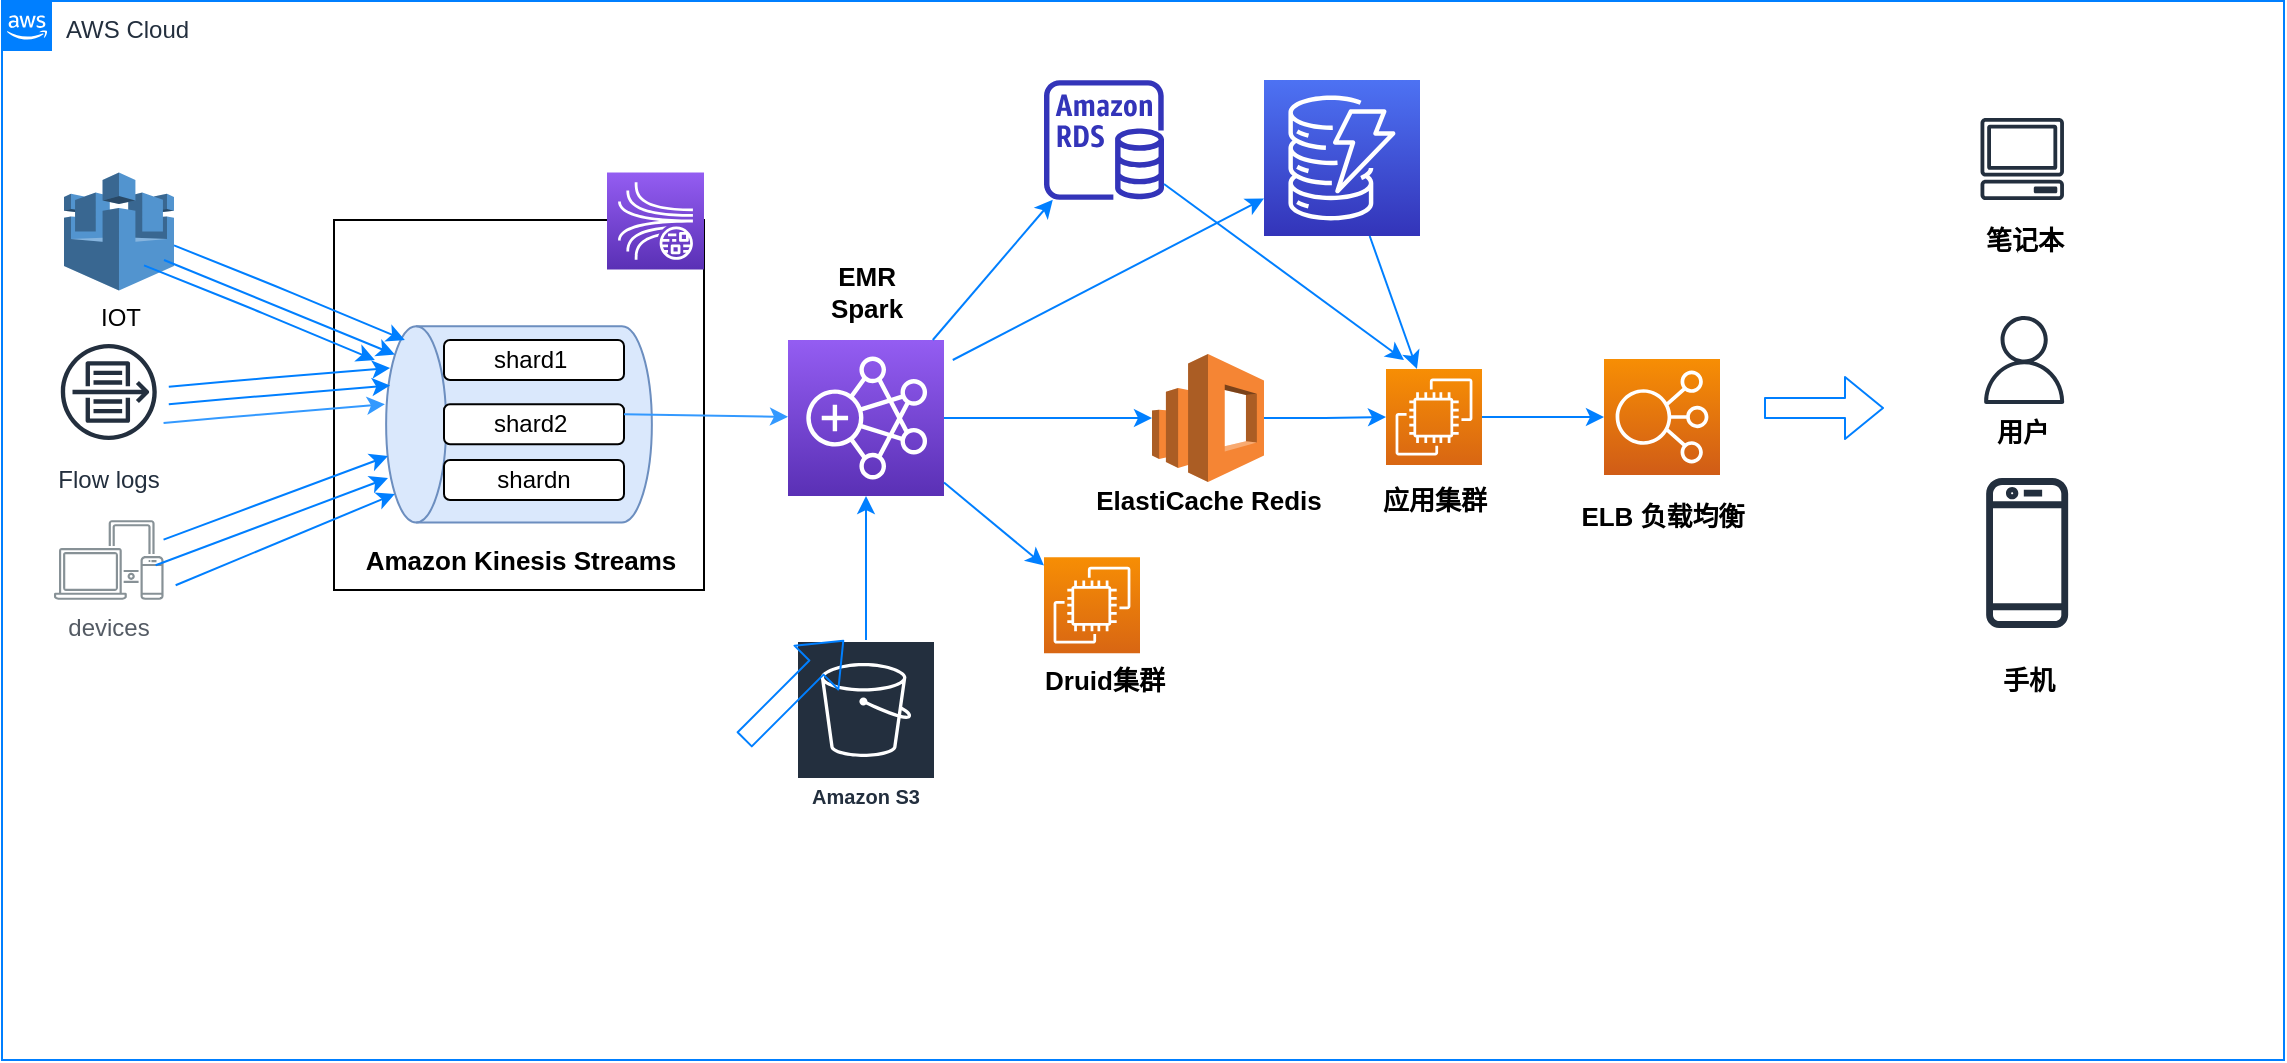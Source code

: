 <mxfile version="13.10.6" type="github">
  <diagram id="Ht1M8jgEwFfnCIfOTk4-" name="Page-1">
    <mxGraphModel dx="1422" dy="1589" grid="1" gridSize="10" guides="1" tooltips="1" connect="1" arrows="1" fold="1" page="1" pageScale="1" pageWidth="1169" pageHeight="827" math="0" shadow="0">
      <root>
        <mxCell id="0" />
        <mxCell id="1" parent="0" />
        <mxCell id="UEzPUAAOIrF-is8g5C7q-175" value="AWS Cloud" style="points=[[0,0],[0.25,0],[0.5,0],[0.75,0],[1,0],[1,0.25],[1,0.5],[1,0.75],[1,1],[0.75,1],[0.5,1],[0.25,1],[0,1],[0,0.75],[0,0.5],[0,0.25]];outlineConnect=0;gradientColor=none;html=1;whiteSpace=wrap;fontSize=12;fontStyle=0;shape=mxgraph.aws4.group;grIcon=mxgraph.aws4.group_aws_cloud_alt;fillColor=none;verticalAlign=top;align=left;spacingLeft=30;fontColor=#232F3E;dashed=0;labelBackgroundColor=#ffffff;strokeColor=#007FFF;" parent="1" vertex="1">
          <mxGeometry x="219" y="-789.5" width="1141" height="529.5" as="geometry" />
        </mxCell>
        <mxCell id="HUCPe4yx3zNtnyMMOo2C-3" value="IOT" style="outlineConnect=0;dashed=0;verticalLabelPosition=bottom;verticalAlign=top;align=center;html=1;shape=mxgraph.aws3.aws_iot;fillColor=#5294CF;gradientColor=none;" vertex="1" parent="1">
          <mxGeometry x="250" y="-703.75" width="55" height="59" as="geometry" />
        </mxCell>
        <mxCell id="HUCPe4yx3zNtnyMMOo2C-4" value="Flow logs" style="outlineConnect=0;fontColor=#232F3E;gradientColor=none;strokeColor=#232F3E;fillColor=#ffffff;dashed=0;verticalLabelPosition=bottom;verticalAlign=top;align=center;html=1;fontSize=12;fontStyle=0;aspect=fixed;shape=mxgraph.aws4.resourceIcon;resIcon=mxgraph.aws4.flow_logs;" vertex="1" parent="1">
          <mxGeometry x="242.39" y="-624" width="60" height="60" as="geometry" />
        </mxCell>
        <mxCell id="HUCPe4yx3zNtnyMMOo2C-53" value="" style="edgeStyle=orthogonalEdgeStyle;rounded=0;orthogonalLoop=1;jettySize=auto;html=1;strokeColor=#007FFF;fontSize=13;" edge="1" parent="1" source="HUCPe4yx3zNtnyMMOo2C-8" target="HUCPe4yx3zNtnyMMOo2C-43">
          <mxGeometry relative="1" as="geometry" />
        </mxCell>
        <mxCell id="HUCPe4yx3zNtnyMMOo2C-8" value="Amazon S3" style="outlineConnect=0;fontColor=#232F3E;gradientColor=none;strokeColor=#ffffff;fillColor=#232F3E;dashed=0;verticalLabelPosition=middle;verticalAlign=bottom;align=center;html=1;whiteSpace=wrap;fontSize=10;fontStyle=1;spacing=3;shape=mxgraph.aws4.productIcon;prIcon=mxgraph.aws4.s3;" vertex="1" parent="1">
          <mxGeometry x="616" y="-470" width="70" height="88" as="geometry" />
        </mxCell>
        <mxCell id="HUCPe4yx3zNtnyMMOo2C-10" value="&lt;br&gt;" style="whiteSpace=wrap;html=1;aspect=fixed;" vertex="1" parent="1">
          <mxGeometry x="385" y="-680" width="185" height="185" as="geometry" />
        </mxCell>
        <mxCell id="HUCPe4yx3zNtnyMMOo2C-9" value="" style="outlineConnect=0;fontColor=#232F3E;gradientColor=#945DF2;gradientDirection=north;fillColor=#5A30B5;strokeColor=#ffffff;dashed=0;verticalLabelPosition=bottom;verticalAlign=top;align=center;html=1;fontSize=12;fontStyle=0;aspect=fixed;shape=mxgraph.aws4.resourceIcon;resIcon=mxgraph.aws4.kinesis_data_streams;" vertex="1" parent="1">
          <mxGeometry x="521.5" y="-703.75" width="48.5" height="48.5" as="geometry" />
        </mxCell>
        <mxCell id="HUCPe4yx3zNtnyMMOo2C-23" value="devices" style="outlineConnect=0;gradientColor=none;fontColor=#545B64;strokeColor=none;fillColor=#879196;dashed=0;verticalLabelPosition=bottom;verticalAlign=top;align=center;html=1;fontSize=12;fontStyle=0;aspect=fixed;shape=mxgraph.aws4.illustration_devices;pointerEvents=1" vertex="1" parent="1">
          <mxGeometry x="244.99" y="-530" width="54.79" height="40" as="geometry" />
        </mxCell>
        <mxCell id="HUCPe4yx3zNtnyMMOo2C-29" value="" style="shape=cylinder3;whiteSpace=wrap;html=1;boundedLbl=1;backgroundOutline=1;size=15;rotation=-90;fillColor=#dae8fc;strokeColor=#6c8ebf;" vertex="1" parent="1">
          <mxGeometry x="428.44" y="-644.3" width="98.12" height="132.87" as="geometry" />
        </mxCell>
        <mxCell id="HUCPe4yx3zNtnyMMOo2C-15" value="shard1&amp;nbsp;" style="rounded=1;whiteSpace=wrap;html=1;" vertex="1" parent="1">
          <mxGeometry x="440" y="-620" width="90" height="20" as="geometry" />
        </mxCell>
        <mxCell id="HUCPe4yx3zNtnyMMOo2C-17" value="shard2&amp;nbsp;" style="rounded=1;whiteSpace=wrap;html=1;" vertex="1" parent="1">
          <mxGeometry x="440" y="-587.87" width="90" height="20" as="geometry" />
        </mxCell>
        <mxCell id="HUCPe4yx3zNtnyMMOo2C-16" value="shardn" style="rounded=1;whiteSpace=wrap;html=1;" vertex="1" parent="1">
          <mxGeometry x="440" y="-560" width="90" height="20" as="geometry" />
        </mxCell>
        <mxCell id="HUCPe4yx3zNtnyMMOo2C-30" value="" style="endArrow=classic;html=1;entryX=0.338;entryY=0.007;entryDx=0;entryDy=0;entryPerimeter=0;fillColor=#d5e8d4;strokeColor=#007FFF;" edge="1" parent="1" source="HUCPe4yx3zNtnyMMOo2C-23" target="HUCPe4yx3zNtnyMMOo2C-29">
          <mxGeometry width="50" height="50" relative="1" as="geometry">
            <mxPoint x="710" y="-410" as="sourcePoint" />
            <mxPoint x="760" y="-460" as="targetPoint" />
          </mxGeometry>
        </mxCell>
        <mxCell id="HUCPe4yx3zNtnyMMOo2C-31" value="" style="endArrow=classic;html=1;fillColor=#d5e8d4;entryX=0.226;entryY=0.007;entryDx=0;entryDy=0;entryPerimeter=0;strokeColor=#007FFF;" edge="1" parent="1" target="HUCPe4yx3zNtnyMMOo2C-29">
          <mxGeometry width="50" height="50" relative="1" as="geometry">
            <mxPoint x="295.82" y="-507.386" as="sourcePoint" />
            <mxPoint x="400" y="-540" as="targetPoint" />
          </mxGeometry>
        </mxCell>
        <mxCell id="HUCPe4yx3zNtnyMMOo2C-32" value="" style="endArrow=classic;html=1;entryX=0.145;entryY=0;entryDx=0;entryDy=4.35;entryPerimeter=0;fillColor=#d5e8d4;strokeColor=#007FFF;" edge="1" parent="1" target="HUCPe4yx3zNtnyMMOo2C-29">
          <mxGeometry width="50" height="50" relative="1" as="geometry">
            <mxPoint x="305.82" y="-497.386" as="sourcePoint" />
            <mxPoint x="405" y="-528" as="targetPoint" />
          </mxGeometry>
        </mxCell>
        <mxCell id="HUCPe4yx3zNtnyMMOo2C-33" value="" style="endArrow=classic;html=1;fillColor=#d5e8d4;entryX=0.787;entryY=0.015;entryDx=0;entryDy=0;entryPerimeter=0;strokeColor=#007FFF;" edge="1" parent="1" source="HUCPe4yx3zNtnyMMOo2C-4" target="HUCPe4yx3zNtnyMMOo2C-29">
          <mxGeometry width="50" height="50" relative="1" as="geometry">
            <mxPoint x="305.82" y="-497.386" as="sourcePoint" />
            <mxPoint x="410" y="-530" as="targetPoint" />
            <Array as="points">
              <mxPoint x="340" y="-600" />
            </Array>
          </mxGeometry>
        </mxCell>
        <mxCell id="HUCPe4yx3zNtnyMMOo2C-34" value="" style="endArrow=classic;html=1;fillColor=#d5e8d4;entryX=0.787;entryY=0.015;entryDx=0;entryDy=0;entryPerimeter=0;strokeColor=#007FFF;" edge="1" parent="1">
          <mxGeometry width="50" height="50" relative="1" as="geometry">
            <mxPoint x="302.39" y="-587.872" as="sourcePoint" />
            <mxPoint x="413.058" y="-597.235" as="targetPoint" />
            <Array as="points">
              <mxPoint x="340" y="-591.21" />
            </Array>
          </mxGeometry>
        </mxCell>
        <mxCell id="HUCPe4yx3zNtnyMMOo2C-35" value="" style="endArrow=classic;html=1;fillColor=#d5e8d4;entryX=0.787;entryY=0.015;entryDx=0;entryDy=0;entryPerimeter=0;strokeColor=#3399FF;" edge="1" parent="1">
          <mxGeometry width="50" height="50" relative="1" as="geometry">
            <mxPoint x="299.78" y="-578.502" as="sourcePoint" />
            <mxPoint x="410.448" y="-587.865" as="targetPoint" />
            <Array as="points">
              <mxPoint x="337.39" y="-581.84" />
            </Array>
          </mxGeometry>
        </mxCell>
        <mxCell id="HUCPe4yx3zNtnyMMOo2C-38" value="" style="endArrow=classic;html=1;entryX=0.855;entryY=0;entryDx=0;entryDy=4.35;entryPerimeter=0;fillColor=#d5e8d4;strokeColor=#007FFF;" edge="1" parent="1" target="HUCPe4yx3zNtnyMMOo2C-29">
          <mxGeometry width="50" height="50" relative="1" as="geometry">
            <mxPoint x="300" y="-660" as="sourcePoint" />
            <mxPoint x="760" y="-460" as="targetPoint" />
          </mxGeometry>
        </mxCell>
        <mxCell id="HUCPe4yx3zNtnyMMOo2C-39" value="" style="endArrow=classic;html=1;entryX=0.855;entryY=0;entryDx=0;entryDy=4.35;entryPerimeter=0;fillColor=#d5e8d4;strokeColor=#007FFF;" edge="1" parent="1">
          <mxGeometry width="50" height="50" relative="1" as="geometry">
            <mxPoint x="305" y="-667.3" as="sourcePoint" />
            <mxPoint x="420.415" y="-619.998" as="targetPoint" />
            <Array as="points">
              <mxPoint x="355" y="-647.3" />
            </Array>
          </mxGeometry>
        </mxCell>
        <mxCell id="HUCPe4yx3zNtnyMMOo2C-40" value="" style="endArrow=classic;html=1;entryX=0.855;entryY=0;entryDx=0;entryDy=4.35;entryPerimeter=0;fillColor=#d5e8d4;strokeColor=#007FFF;" edge="1" parent="1">
          <mxGeometry width="50" height="50" relative="1" as="geometry">
            <mxPoint x="290" y="-657.3" as="sourcePoint" />
            <mxPoint x="405.415" y="-609.998" as="targetPoint" />
            <Array as="points">
              <mxPoint x="340" y="-637.3" />
            </Array>
          </mxGeometry>
        </mxCell>
        <mxCell id="HUCPe4yx3zNtnyMMOo2C-42" value="&lt;b style=&quot;font-size: 13px;&quot;&gt;Amazon Kinesis Streams&lt;/b&gt;" style="text;html=1;resizable=0;autosize=1;align=center;verticalAlign=middle;points=[];fillColor=none;strokeColor=none;rounded=0;strokeWidth=3;fontSize=13;" vertex="1" parent="1">
          <mxGeometry x="392.5" y="-520" width="170" height="20" as="geometry" />
        </mxCell>
        <mxCell id="HUCPe4yx3zNtnyMMOo2C-70" value="" style="edgeStyle=orthogonalEdgeStyle;rounded=0;orthogonalLoop=1;jettySize=auto;html=1;strokeColor=#007FFF;fontSize=13;" edge="1" parent="1" source="HUCPe4yx3zNtnyMMOo2C-43" target="HUCPe4yx3zNtnyMMOo2C-66">
          <mxGeometry relative="1" as="geometry" />
        </mxCell>
        <mxCell id="HUCPe4yx3zNtnyMMOo2C-43" value="" style="outlineConnect=0;fontColor=#232F3E;gradientColor=#945DF2;gradientDirection=north;fillColor=#5A30B5;strokeColor=#ffffff;dashed=0;verticalLabelPosition=bottom;verticalAlign=top;align=center;html=1;fontSize=12;fontStyle=0;aspect=fixed;shape=mxgraph.aws4.resourceIcon;resIcon=mxgraph.aws4.emr;" vertex="1" parent="1">
          <mxGeometry x="612" y="-620" width="78" height="78" as="geometry" />
        </mxCell>
        <mxCell id="HUCPe4yx3zNtnyMMOo2C-44" value="" style="outlineConnect=0;fontColor=#232F3E;gradientColor=none;fillColor=#3334B9;strokeColor=none;dashed=0;verticalLabelPosition=bottom;verticalAlign=top;align=center;html=1;fontSize=12;fontStyle=0;aspect=fixed;pointerEvents=1;shape=mxgraph.aws4.rds_instance;" vertex="1" parent="1">
          <mxGeometry x="740" y="-750" width="60" height="60" as="geometry" />
        </mxCell>
        <mxCell id="HUCPe4yx3zNtnyMMOo2C-45" value="" style="endArrow=classic;html=1;fillColor=#d5e8d4;strokeColor=#3399FF;" edge="1" parent="1" target="HUCPe4yx3zNtnyMMOo2C-43">
          <mxGeometry width="50" height="50" relative="1" as="geometry">
            <mxPoint x="530.0" y="-582.822" as="sourcePoint" />
            <mxPoint x="640.668" y="-592.185" as="targetPoint" />
            <Array as="points" />
          </mxGeometry>
        </mxCell>
        <mxCell id="HUCPe4yx3zNtnyMMOo2C-47" value="&lt;b&gt;EMR&lt;br&gt;Spark&lt;br&gt;&lt;/b&gt;" style="text;html=1;resizable=0;autosize=1;align=center;verticalAlign=middle;points=[];fillColor=none;strokeColor=none;rounded=0;strokeWidth=3;fontSize=13;" vertex="1" parent="1">
          <mxGeometry x="626" y="-664" width="50" height="40" as="geometry" />
        </mxCell>
        <mxCell id="HUCPe4yx3zNtnyMMOo2C-50" value="&lt;b&gt;Druid集群&lt;br&gt;&lt;/b&gt;" style="text;html=1;resizable=0;autosize=1;align=center;verticalAlign=middle;points=[];fillColor=none;strokeColor=none;rounded=0;strokeWidth=3;fontSize=13;" vertex="1" parent="1">
          <mxGeometry x="730" y="-460" width="80" height="20" as="geometry" />
        </mxCell>
        <mxCell id="HUCPe4yx3zNtnyMMOo2C-56" value="" style="endArrow=classic;html=1;strokeColor=#007FFF;fontSize=13;" edge="1" parent="1" source="HUCPe4yx3zNtnyMMOo2C-43" target="HUCPe4yx3zNtnyMMOo2C-44">
          <mxGeometry width="50" height="50" relative="1" as="geometry">
            <mxPoint x="700" y="-594.75" as="sourcePoint" />
            <mxPoint x="750" y="-644.75" as="targetPoint" />
          </mxGeometry>
        </mxCell>
        <mxCell id="HUCPe4yx3zNtnyMMOo2C-57" value="" style="endArrow=classic;html=1;strokeColor=#007FFF;fontSize=13;" edge="1" parent="1" source="HUCPe4yx3zNtnyMMOo2C-43" target="HUCPe4yx3zNtnyMMOo2C-61">
          <mxGeometry width="50" height="50" relative="1" as="geometry">
            <mxPoint x="710" y="-584.75" as="sourcePoint" />
            <mxPoint x="736" y="-530" as="targetPoint" />
          </mxGeometry>
        </mxCell>
        <mxCell id="HUCPe4yx3zNtnyMMOo2C-59" value="&lt;b&gt;应用集群&lt;br&gt;&lt;/b&gt;" style="text;html=1;resizable=0;autosize=1;align=center;verticalAlign=middle;points=[];fillColor=none;strokeColor=none;rounded=0;strokeWidth=3;fontSize=13;" vertex="1" parent="1">
          <mxGeometry x="900" y="-550" width="70" height="20" as="geometry" />
        </mxCell>
        <mxCell id="HUCPe4yx3zNtnyMMOo2C-61" value="" style="outlineConnect=0;fontColor=#232F3E;gradientColor=#F78E04;gradientDirection=north;fillColor=#D86613;strokeColor=#ffffff;dashed=0;verticalLabelPosition=bottom;verticalAlign=top;align=center;html=1;fontSize=12;fontStyle=0;aspect=fixed;shape=mxgraph.aws4.resourceIcon;resIcon=mxgraph.aws4.ec2;fontFamily=Helvetica;" vertex="1" parent="1">
          <mxGeometry x="740" y="-511.43" width="48" height="48" as="geometry" />
        </mxCell>
        <mxCell id="HUCPe4yx3zNtnyMMOo2C-77" value="" style="edgeStyle=orthogonalEdgeStyle;rounded=0;orthogonalLoop=1;jettySize=auto;html=1;strokeColor=#007FFF;fontSize=13;" edge="1" parent="1" source="HUCPe4yx3zNtnyMMOo2C-62" target="HUCPe4yx3zNtnyMMOo2C-75">
          <mxGeometry relative="1" as="geometry" />
        </mxCell>
        <mxCell id="HUCPe4yx3zNtnyMMOo2C-62" value="" style="outlineConnect=0;fontColor=#232F3E;gradientColor=#F78E04;gradientDirection=north;fillColor=#D86613;strokeColor=#ffffff;dashed=0;verticalLabelPosition=bottom;verticalAlign=top;align=center;html=1;fontSize=12;fontStyle=0;aspect=fixed;shape=mxgraph.aws4.resourceIcon;resIcon=mxgraph.aws4.ec2;fontFamily=Helvetica;" vertex="1" parent="1">
          <mxGeometry x="911" y="-605.5" width="48" height="48" as="geometry" />
        </mxCell>
        <mxCell id="HUCPe4yx3zNtnyMMOo2C-63" value="" style="outlineConnect=0;fontColor=#232F3E;gradientColor=#4D72F3;gradientDirection=north;fillColor=#3334B9;strokeColor=#ffffff;dashed=0;verticalLabelPosition=bottom;verticalAlign=top;align=center;html=1;fontSize=12;fontStyle=0;aspect=fixed;shape=mxgraph.aws4.resourceIcon;resIcon=mxgraph.aws4.dynamodb;" vertex="1" parent="1">
          <mxGeometry x="850" y="-750" width="78" height="78" as="geometry" />
        </mxCell>
        <mxCell id="HUCPe4yx3zNtnyMMOo2C-64" value="" style="endArrow=classic;html=1;strokeColor=#007FFF;fontSize=13;" edge="1" parent="1" target="HUCPe4yx3zNtnyMMOo2C-63">
          <mxGeometry width="50" height="50" relative="1" as="geometry">
            <mxPoint x="694.388" y="-610" as="sourcePoint" />
            <mxPoint x="754.317" y="-680" as="targetPoint" />
          </mxGeometry>
        </mxCell>
        <mxCell id="HUCPe4yx3zNtnyMMOo2C-69" value="" style="edgeStyle=orthogonalEdgeStyle;rounded=0;orthogonalLoop=1;jettySize=auto;html=1;strokeColor=#007FFF;fontSize=13;" edge="1" parent="1" source="HUCPe4yx3zNtnyMMOo2C-66" target="HUCPe4yx3zNtnyMMOo2C-62">
          <mxGeometry relative="1" as="geometry" />
        </mxCell>
        <mxCell id="HUCPe4yx3zNtnyMMOo2C-66" value="" style="outlineConnect=0;dashed=0;verticalLabelPosition=bottom;verticalAlign=top;align=center;html=1;shape=mxgraph.aws3.elasticsearch_service;fillColor=#F58534;gradientColor=none;strokeColor=#007FFF;strokeWidth=3;fontSize=13;" vertex="1" parent="1">
          <mxGeometry x="794" y="-613" width="56" height="64" as="geometry" />
        </mxCell>
        <mxCell id="HUCPe4yx3zNtnyMMOo2C-71" value="&lt;b&gt;ElastiCache Redis&lt;br&gt;&lt;/b&gt;" style="text;html=1;resizable=0;autosize=1;align=center;verticalAlign=middle;points=[];fillColor=none;strokeColor=none;rounded=0;strokeWidth=3;fontSize=13;" vertex="1" parent="1">
          <mxGeometry x="757" y="-550" width="130" height="20" as="geometry" />
        </mxCell>
        <mxCell id="HUCPe4yx3zNtnyMMOo2C-72" value="" style="endArrow=classic;html=1;strokeColor=#007FFF;fontSize=13;" edge="1" parent="1" source="HUCPe4yx3zNtnyMMOo2C-44">
          <mxGeometry width="50" height="50" relative="1" as="geometry">
            <mxPoint x="694.388" y="-610" as="sourcePoint" />
            <mxPoint x="920" y="-610" as="targetPoint" />
          </mxGeometry>
        </mxCell>
        <mxCell id="HUCPe4yx3zNtnyMMOo2C-73" value="" style="endArrow=classic;html=1;strokeColor=#007FFF;fontSize=13;" edge="1" parent="1" source="HUCPe4yx3zNtnyMMOo2C-63" target="HUCPe4yx3zNtnyMMOo2C-62">
          <mxGeometry width="50" height="50" relative="1" as="geometry">
            <mxPoint x="810" y="-684.818" as="sourcePoint" />
            <mxPoint x="921" y="-591.645" as="targetPoint" />
          </mxGeometry>
        </mxCell>
        <mxCell id="HUCPe4yx3zNtnyMMOo2C-75" value="" style="outlineConnect=0;fontColor=#232F3E;gradientColor=#F78E04;gradientDirection=north;fillColor=#D05C17;strokeColor=#ffffff;dashed=0;verticalLabelPosition=bottom;verticalAlign=top;align=center;html=1;fontSize=12;fontStyle=0;aspect=fixed;shape=mxgraph.aws4.resourceIcon;resIcon=mxgraph.aws4.elastic_load_balancing;" vertex="1" parent="1">
          <mxGeometry x="1020" y="-610.5" width="58" height="58" as="geometry" />
        </mxCell>
        <mxCell id="HUCPe4yx3zNtnyMMOo2C-78" value="&lt;b&gt;ELB 负载均衡&lt;br&gt;&lt;/b&gt;" style="text;html=1;resizable=0;autosize=1;align=center;verticalAlign=middle;points=[];fillColor=none;strokeColor=none;rounded=0;strokeWidth=3;fontSize=13;" vertex="1" parent="1">
          <mxGeometry x="999" y="-542" width="100" height="20" as="geometry" />
        </mxCell>
        <mxCell id="HUCPe4yx3zNtnyMMOo2C-79" value="" style="outlineConnect=0;fontColor=#232F3E;gradientColor=none;fillColor=#232F3E;strokeColor=none;dashed=0;verticalLabelPosition=bottom;verticalAlign=top;align=center;html=1;fontSize=12;fontStyle=0;aspect=fixed;pointerEvents=1;shape=mxgraph.aws4.user;" vertex="1" parent="1">
          <mxGeometry x="1208.08" y="-632" width="44" height="44" as="geometry" />
        </mxCell>
        <mxCell id="HUCPe4yx3zNtnyMMOo2C-80" value="" style="outlineConnect=0;fontColor=#232F3E;gradientColor=none;fillColor=#232F3E;strokeColor=none;dashed=0;verticalLabelPosition=bottom;verticalAlign=top;align=center;html=1;fontSize=12;fontStyle=0;aspect=fixed;pointerEvents=1;shape=mxgraph.aws4.mobile_client;" vertex="1" parent="1">
          <mxGeometry x="1211.08" y="-552.5" width="41" height="78" as="geometry" />
        </mxCell>
        <mxCell id="HUCPe4yx3zNtnyMMOo2C-81" value="" style="outlineConnect=0;fontColor=#232F3E;gradientColor=none;fillColor=#232F3E;strokeColor=none;dashed=0;verticalLabelPosition=bottom;verticalAlign=top;align=center;html=1;fontSize=12;fontStyle=0;aspect=fixed;pointerEvents=1;shape=mxgraph.aws4.client;" vertex="1" parent="1">
          <mxGeometry x="1208.08" y="-731" width="42.08" height="41" as="geometry" />
        </mxCell>
        <mxCell id="HUCPe4yx3zNtnyMMOo2C-82" value="&lt;b&gt;用户&lt;br&gt;&lt;/b&gt;" style="text;html=1;resizable=0;autosize=1;align=center;verticalAlign=middle;points=[];fillColor=none;strokeColor=none;rounded=0;strokeWidth=3;fontSize=13;" vertex="1" parent="1">
          <mxGeometry x="1209.12" y="-584" width="40" height="20" as="geometry" />
        </mxCell>
        <mxCell id="HUCPe4yx3zNtnyMMOo2C-83" value="&lt;b&gt;手机&lt;br&gt;&lt;/b&gt;" style="text;html=1;resizable=0;autosize=1;align=center;verticalAlign=middle;points=[];fillColor=none;strokeColor=none;rounded=0;strokeWidth=3;fontSize=13;" vertex="1" parent="1">
          <mxGeometry x="1212.08" y="-460" width="40" height="20" as="geometry" />
        </mxCell>
        <mxCell id="HUCPe4yx3zNtnyMMOo2C-84" value="&lt;b&gt;笔记本&lt;br&gt;&lt;/b&gt;" style="text;html=1;resizable=0;autosize=1;align=center;verticalAlign=middle;points=[];fillColor=none;strokeColor=none;rounded=0;strokeWidth=3;fontSize=13;" vertex="1" parent="1">
          <mxGeometry x="1205.08" y="-680" width="50" height="20" as="geometry" />
        </mxCell>
        <mxCell id="HUCPe4yx3zNtnyMMOo2C-86" value="" style="shape=flexArrow;endArrow=classic;html=1;strokeColor=#007FFF;fontSize=13;" edge="1" parent="1">
          <mxGeometry width="50" height="50" relative="1" as="geometry">
            <mxPoint x="590" y="-420" as="sourcePoint" />
            <mxPoint x="640" y="-470" as="targetPoint" />
          </mxGeometry>
        </mxCell>
        <mxCell id="HUCPe4yx3zNtnyMMOo2C-87" value="" style="shape=flexArrow;endArrow=classic;html=1;strokeColor=#007FFF;fontSize=13;" edge="1" parent="1">
          <mxGeometry width="50" height="50" relative="1" as="geometry">
            <mxPoint x="1100" y="-586" as="sourcePoint" />
            <mxPoint x="1160" y="-586" as="targetPoint" />
          </mxGeometry>
        </mxCell>
      </root>
    </mxGraphModel>
  </diagram>
</mxfile>
